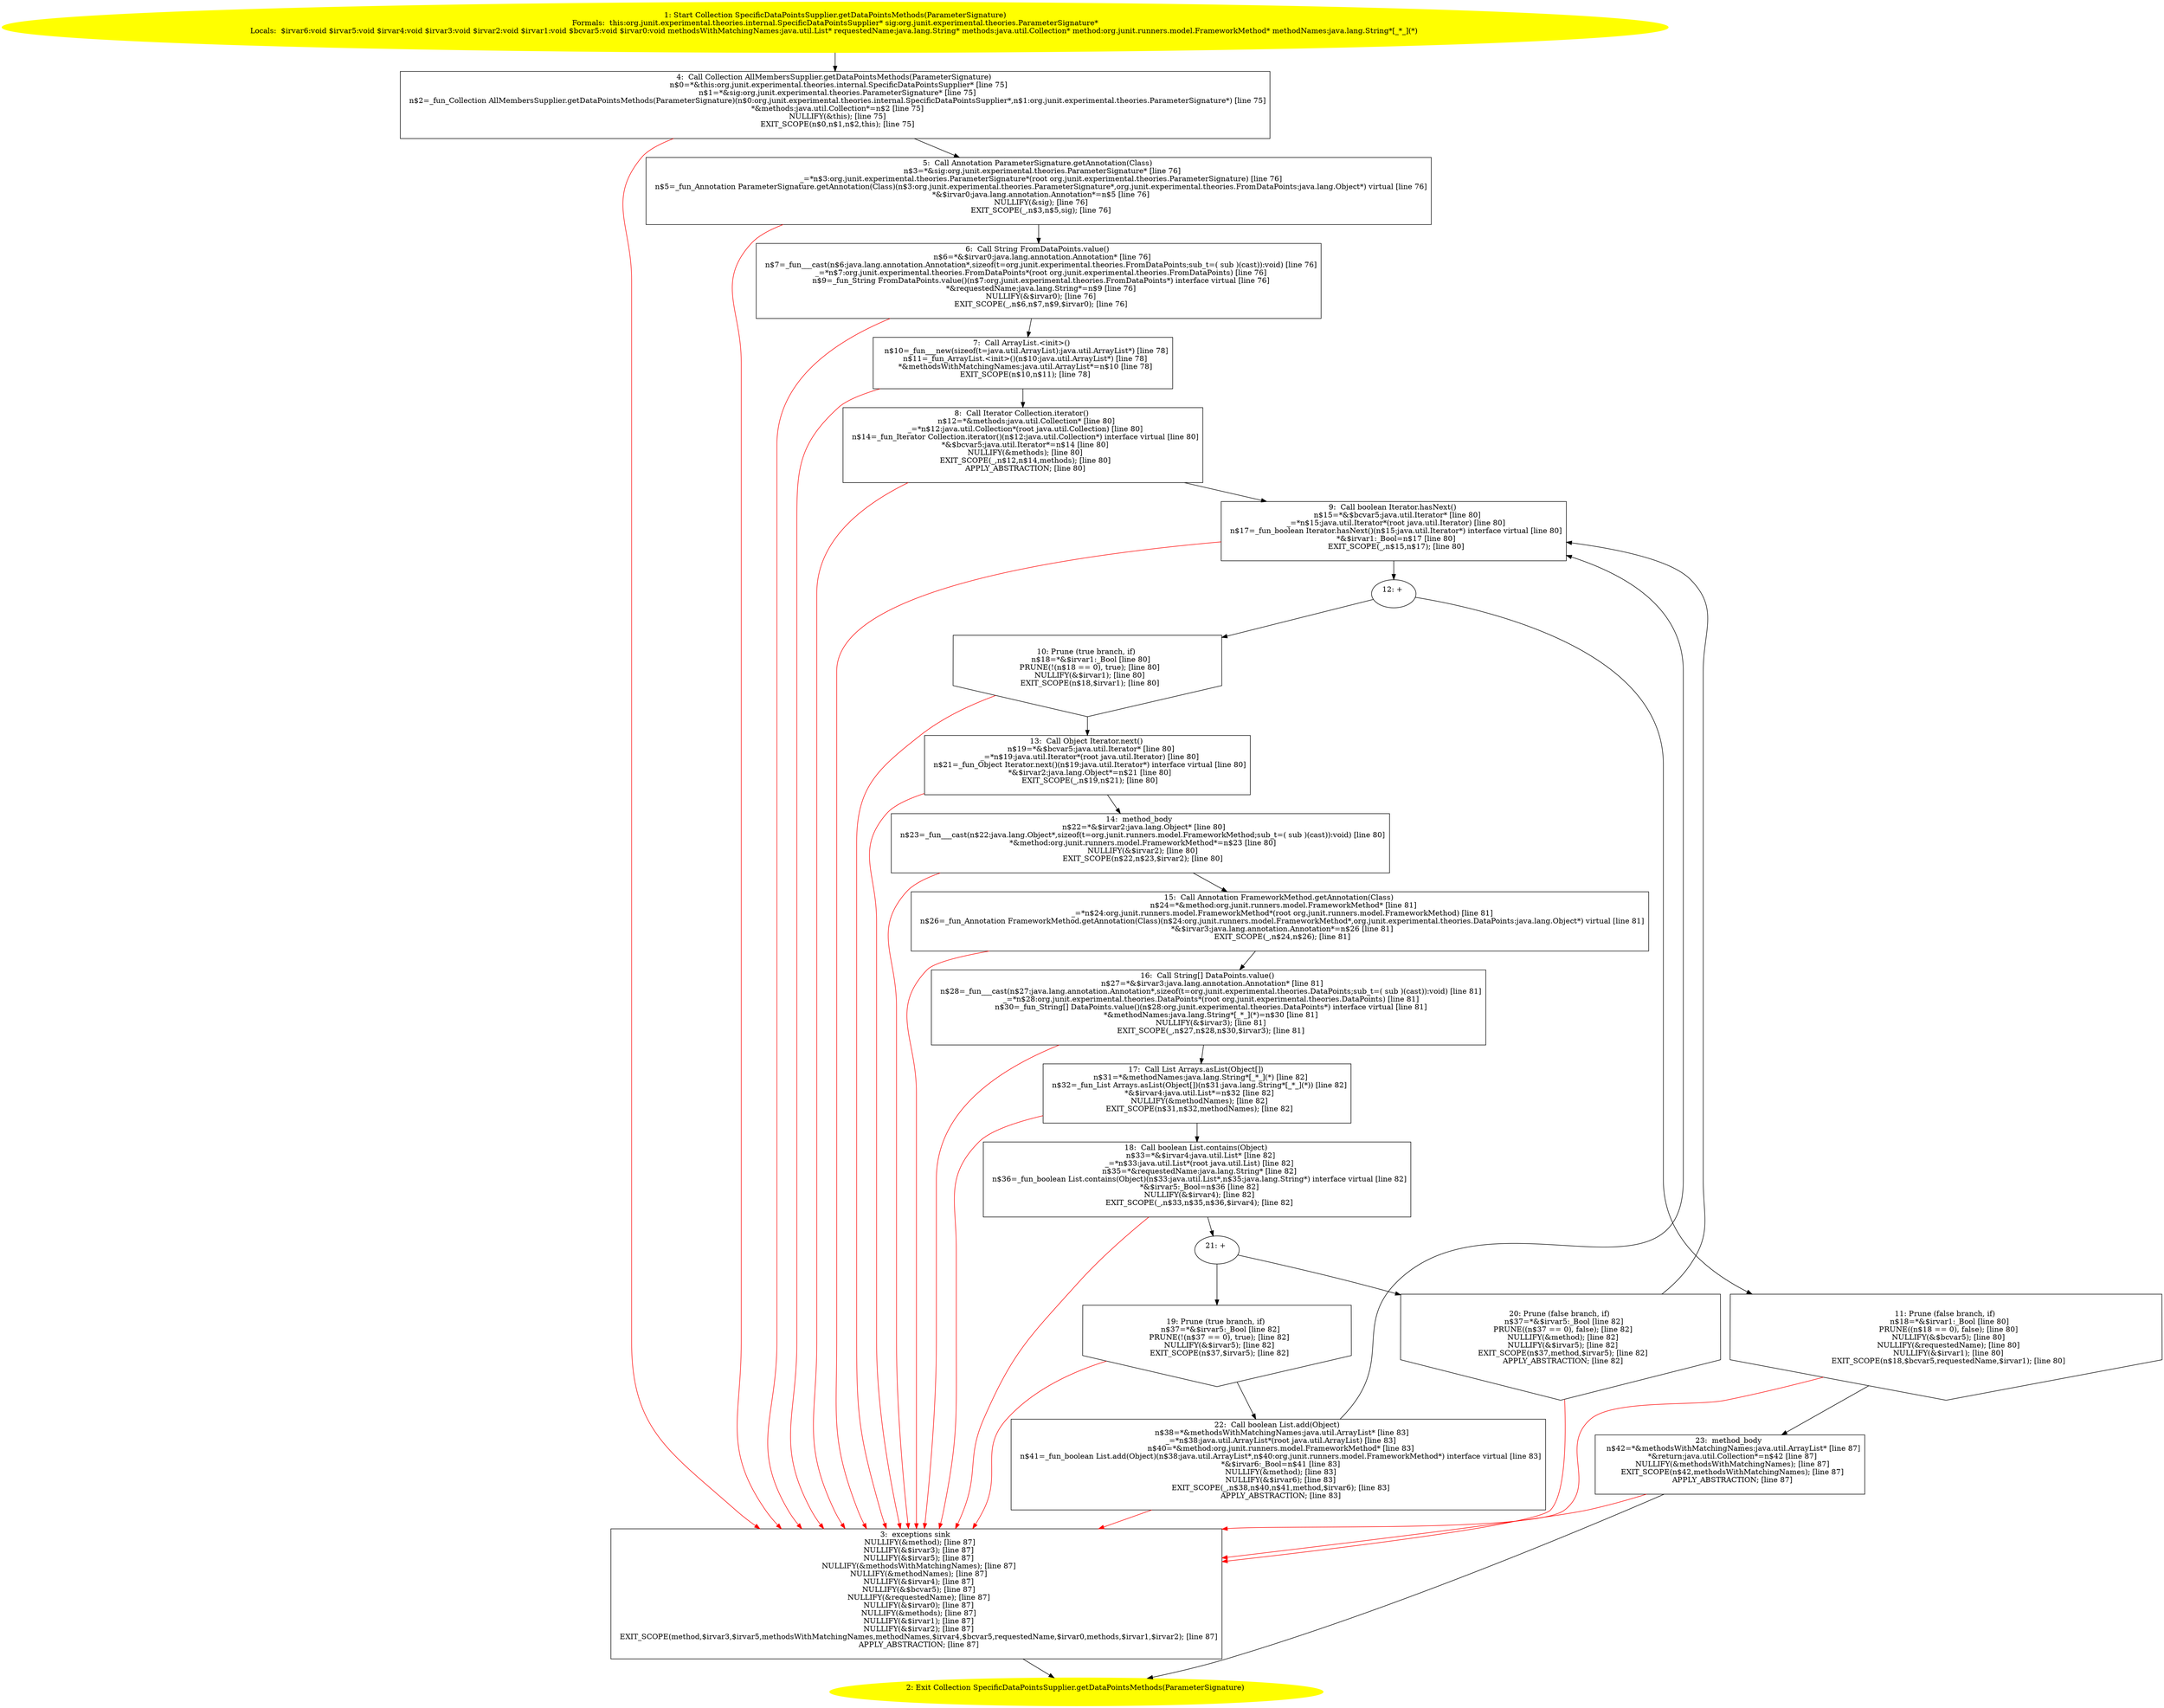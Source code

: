 /* @generated */
digraph cfg {
"org.junit.experimental.theories.internal.SpecificDataPointsSupplier.getDataPointsMethods(org.junit.e.a28d86aad6b02e3f958eb69016564e7b_1" [label="1: Start Collection SpecificDataPointsSupplier.getDataPointsMethods(ParameterSignature)\nFormals:  this:org.junit.experimental.theories.internal.SpecificDataPointsSupplier* sig:org.junit.experimental.theories.ParameterSignature*\nLocals:  $irvar6:void $irvar5:void $irvar4:void $irvar3:void $irvar2:void $irvar1:void $bcvar5:void $irvar0:void methodsWithMatchingNames:java.util.List* requestedName:java.lang.String* methods:java.util.Collection* method:org.junit.runners.model.FrameworkMethod* methodNames:java.lang.String*[_*_](*) \n  " color=yellow style=filled]
	

	 "org.junit.experimental.theories.internal.SpecificDataPointsSupplier.getDataPointsMethods(org.junit.e.a28d86aad6b02e3f958eb69016564e7b_1" -> "org.junit.experimental.theories.internal.SpecificDataPointsSupplier.getDataPointsMethods(org.junit.e.a28d86aad6b02e3f958eb69016564e7b_4" ;
"org.junit.experimental.theories.internal.SpecificDataPointsSupplier.getDataPointsMethods(org.junit.e.a28d86aad6b02e3f958eb69016564e7b_2" [label="2: Exit Collection SpecificDataPointsSupplier.getDataPointsMethods(ParameterSignature) \n  " color=yellow style=filled]
	

"org.junit.experimental.theories.internal.SpecificDataPointsSupplier.getDataPointsMethods(org.junit.e.a28d86aad6b02e3f958eb69016564e7b_3" [label="3:  exceptions sink \n   NULLIFY(&method); [line 87]\n  NULLIFY(&$irvar3); [line 87]\n  NULLIFY(&$irvar5); [line 87]\n  NULLIFY(&methodsWithMatchingNames); [line 87]\n  NULLIFY(&methodNames); [line 87]\n  NULLIFY(&$irvar4); [line 87]\n  NULLIFY(&$bcvar5); [line 87]\n  NULLIFY(&requestedName); [line 87]\n  NULLIFY(&$irvar0); [line 87]\n  NULLIFY(&methods); [line 87]\n  NULLIFY(&$irvar1); [line 87]\n  NULLIFY(&$irvar2); [line 87]\n  EXIT_SCOPE(method,$irvar3,$irvar5,methodsWithMatchingNames,methodNames,$irvar4,$bcvar5,requestedName,$irvar0,methods,$irvar1,$irvar2); [line 87]\n  APPLY_ABSTRACTION; [line 87]\n " shape="box"]
	

	 "org.junit.experimental.theories.internal.SpecificDataPointsSupplier.getDataPointsMethods(org.junit.e.a28d86aad6b02e3f958eb69016564e7b_3" -> "org.junit.experimental.theories.internal.SpecificDataPointsSupplier.getDataPointsMethods(org.junit.e.a28d86aad6b02e3f958eb69016564e7b_2" ;
"org.junit.experimental.theories.internal.SpecificDataPointsSupplier.getDataPointsMethods(org.junit.e.a28d86aad6b02e3f958eb69016564e7b_4" [label="4:  Call Collection AllMembersSupplier.getDataPointsMethods(ParameterSignature) \n   n$0=*&this:org.junit.experimental.theories.internal.SpecificDataPointsSupplier* [line 75]\n  n$1=*&sig:org.junit.experimental.theories.ParameterSignature* [line 75]\n  n$2=_fun_Collection AllMembersSupplier.getDataPointsMethods(ParameterSignature)(n$0:org.junit.experimental.theories.internal.SpecificDataPointsSupplier*,n$1:org.junit.experimental.theories.ParameterSignature*) [line 75]\n  *&methods:java.util.Collection*=n$2 [line 75]\n  NULLIFY(&this); [line 75]\n  EXIT_SCOPE(n$0,n$1,n$2,this); [line 75]\n " shape="box"]
	

	 "org.junit.experimental.theories.internal.SpecificDataPointsSupplier.getDataPointsMethods(org.junit.e.a28d86aad6b02e3f958eb69016564e7b_4" -> "org.junit.experimental.theories.internal.SpecificDataPointsSupplier.getDataPointsMethods(org.junit.e.a28d86aad6b02e3f958eb69016564e7b_5" ;
	 "org.junit.experimental.theories.internal.SpecificDataPointsSupplier.getDataPointsMethods(org.junit.e.a28d86aad6b02e3f958eb69016564e7b_4" -> "org.junit.experimental.theories.internal.SpecificDataPointsSupplier.getDataPointsMethods(org.junit.e.a28d86aad6b02e3f958eb69016564e7b_3" [color="red" ];
"org.junit.experimental.theories.internal.SpecificDataPointsSupplier.getDataPointsMethods(org.junit.e.a28d86aad6b02e3f958eb69016564e7b_5" [label="5:  Call Annotation ParameterSignature.getAnnotation(Class) \n   n$3=*&sig:org.junit.experimental.theories.ParameterSignature* [line 76]\n  _=*n$3:org.junit.experimental.theories.ParameterSignature*(root org.junit.experimental.theories.ParameterSignature) [line 76]\n  n$5=_fun_Annotation ParameterSignature.getAnnotation(Class)(n$3:org.junit.experimental.theories.ParameterSignature*,org.junit.experimental.theories.FromDataPoints:java.lang.Object*) virtual [line 76]\n  *&$irvar0:java.lang.annotation.Annotation*=n$5 [line 76]\n  NULLIFY(&sig); [line 76]\n  EXIT_SCOPE(_,n$3,n$5,sig); [line 76]\n " shape="box"]
	

	 "org.junit.experimental.theories.internal.SpecificDataPointsSupplier.getDataPointsMethods(org.junit.e.a28d86aad6b02e3f958eb69016564e7b_5" -> "org.junit.experimental.theories.internal.SpecificDataPointsSupplier.getDataPointsMethods(org.junit.e.a28d86aad6b02e3f958eb69016564e7b_6" ;
	 "org.junit.experimental.theories.internal.SpecificDataPointsSupplier.getDataPointsMethods(org.junit.e.a28d86aad6b02e3f958eb69016564e7b_5" -> "org.junit.experimental.theories.internal.SpecificDataPointsSupplier.getDataPointsMethods(org.junit.e.a28d86aad6b02e3f958eb69016564e7b_3" [color="red" ];
"org.junit.experimental.theories.internal.SpecificDataPointsSupplier.getDataPointsMethods(org.junit.e.a28d86aad6b02e3f958eb69016564e7b_6" [label="6:  Call String FromDataPoints.value() \n   n$6=*&$irvar0:java.lang.annotation.Annotation* [line 76]\n  n$7=_fun___cast(n$6:java.lang.annotation.Annotation*,sizeof(t=org.junit.experimental.theories.FromDataPoints;sub_t=( sub )(cast)):void) [line 76]\n  _=*n$7:org.junit.experimental.theories.FromDataPoints*(root org.junit.experimental.theories.FromDataPoints) [line 76]\n  n$9=_fun_String FromDataPoints.value()(n$7:org.junit.experimental.theories.FromDataPoints*) interface virtual [line 76]\n  *&requestedName:java.lang.String*=n$9 [line 76]\n  NULLIFY(&$irvar0); [line 76]\n  EXIT_SCOPE(_,n$6,n$7,n$9,$irvar0); [line 76]\n " shape="box"]
	

	 "org.junit.experimental.theories.internal.SpecificDataPointsSupplier.getDataPointsMethods(org.junit.e.a28d86aad6b02e3f958eb69016564e7b_6" -> "org.junit.experimental.theories.internal.SpecificDataPointsSupplier.getDataPointsMethods(org.junit.e.a28d86aad6b02e3f958eb69016564e7b_7" ;
	 "org.junit.experimental.theories.internal.SpecificDataPointsSupplier.getDataPointsMethods(org.junit.e.a28d86aad6b02e3f958eb69016564e7b_6" -> "org.junit.experimental.theories.internal.SpecificDataPointsSupplier.getDataPointsMethods(org.junit.e.a28d86aad6b02e3f958eb69016564e7b_3" [color="red" ];
"org.junit.experimental.theories.internal.SpecificDataPointsSupplier.getDataPointsMethods(org.junit.e.a28d86aad6b02e3f958eb69016564e7b_7" [label="7:  Call ArrayList.<init>() \n   n$10=_fun___new(sizeof(t=java.util.ArrayList):java.util.ArrayList*) [line 78]\n  n$11=_fun_ArrayList.<init>()(n$10:java.util.ArrayList*) [line 78]\n  *&methodsWithMatchingNames:java.util.ArrayList*=n$10 [line 78]\n  EXIT_SCOPE(n$10,n$11); [line 78]\n " shape="box"]
	

	 "org.junit.experimental.theories.internal.SpecificDataPointsSupplier.getDataPointsMethods(org.junit.e.a28d86aad6b02e3f958eb69016564e7b_7" -> "org.junit.experimental.theories.internal.SpecificDataPointsSupplier.getDataPointsMethods(org.junit.e.a28d86aad6b02e3f958eb69016564e7b_8" ;
	 "org.junit.experimental.theories.internal.SpecificDataPointsSupplier.getDataPointsMethods(org.junit.e.a28d86aad6b02e3f958eb69016564e7b_7" -> "org.junit.experimental.theories.internal.SpecificDataPointsSupplier.getDataPointsMethods(org.junit.e.a28d86aad6b02e3f958eb69016564e7b_3" [color="red" ];
"org.junit.experimental.theories.internal.SpecificDataPointsSupplier.getDataPointsMethods(org.junit.e.a28d86aad6b02e3f958eb69016564e7b_8" [label="8:  Call Iterator Collection.iterator() \n   n$12=*&methods:java.util.Collection* [line 80]\n  _=*n$12:java.util.Collection*(root java.util.Collection) [line 80]\n  n$14=_fun_Iterator Collection.iterator()(n$12:java.util.Collection*) interface virtual [line 80]\n  *&$bcvar5:java.util.Iterator*=n$14 [line 80]\n  NULLIFY(&methods); [line 80]\n  EXIT_SCOPE(_,n$12,n$14,methods); [line 80]\n  APPLY_ABSTRACTION; [line 80]\n " shape="box"]
	

	 "org.junit.experimental.theories.internal.SpecificDataPointsSupplier.getDataPointsMethods(org.junit.e.a28d86aad6b02e3f958eb69016564e7b_8" -> "org.junit.experimental.theories.internal.SpecificDataPointsSupplier.getDataPointsMethods(org.junit.e.a28d86aad6b02e3f958eb69016564e7b_9" ;
	 "org.junit.experimental.theories.internal.SpecificDataPointsSupplier.getDataPointsMethods(org.junit.e.a28d86aad6b02e3f958eb69016564e7b_8" -> "org.junit.experimental.theories.internal.SpecificDataPointsSupplier.getDataPointsMethods(org.junit.e.a28d86aad6b02e3f958eb69016564e7b_3" [color="red" ];
"org.junit.experimental.theories.internal.SpecificDataPointsSupplier.getDataPointsMethods(org.junit.e.a28d86aad6b02e3f958eb69016564e7b_9" [label="9:  Call boolean Iterator.hasNext() \n   n$15=*&$bcvar5:java.util.Iterator* [line 80]\n  _=*n$15:java.util.Iterator*(root java.util.Iterator) [line 80]\n  n$17=_fun_boolean Iterator.hasNext()(n$15:java.util.Iterator*) interface virtual [line 80]\n  *&$irvar1:_Bool=n$17 [line 80]\n  EXIT_SCOPE(_,n$15,n$17); [line 80]\n " shape="box"]
	

	 "org.junit.experimental.theories.internal.SpecificDataPointsSupplier.getDataPointsMethods(org.junit.e.a28d86aad6b02e3f958eb69016564e7b_9" -> "org.junit.experimental.theories.internal.SpecificDataPointsSupplier.getDataPointsMethods(org.junit.e.a28d86aad6b02e3f958eb69016564e7b_12" ;
	 "org.junit.experimental.theories.internal.SpecificDataPointsSupplier.getDataPointsMethods(org.junit.e.a28d86aad6b02e3f958eb69016564e7b_9" -> "org.junit.experimental.theories.internal.SpecificDataPointsSupplier.getDataPointsMethods(org.junit.e.a28d86aad6b02e3f958eb69016564e7b_3" [color="red" ];
"org.junit.experimental.theories.internal.SpecificDataPointsSupplier.getDataPointsMethods(org.junit.e.a28d86aad6b02e3f958eb69016564e7b_10" [label="10: Prune (true branch, if) \n   n$18=*&$irvar1:_Bool [line 80]\n  PRUNE(!(n$18 == 0), true); [line 80]\n  NULLIFY(&$irvar1); [line 80]\n  EXIT_SCOPE(n$18,$irvar1); [line 80]\n " shape="invhouse"]
	

	 "org.junit.experimental.theories.internal.SpecificDataPointsSupplier.getDataPointsMethods(org.junit.e.a28d86aad6b02e3f958eb69016564e7b_10" -> "org.junit.experimental.theories.internal.SpecificDataPointsSupplier.getDataPointsMethods(org.junit.e.a28d86aad6b02e3f958eb69016564e7b_13" ;
	 "org.junit.experimental.theories.internal.SpecificDataPointsSupplier.getDataPointsMethods(org.junit.e.a28d86aad6b02e3f958eb69016564e7b_10" -> "org.junit.experimental.theories.internal.SpecificDataPointsSupplier.getDataPointsMethods(org.junit.e.a28d86aad6b02e3f958eb69016564e7b_3" [color="red" ];
"org.junit.experimental.theories.internal.SpecificDataPointsSupplier.getDataPointsMethods(org.junit.e.a28d86aad6b02e3f958eb69016564e7b_11" [label="11: Prune (false branch, if) \n   n$18=*&$irvar1:_Bool [line 80]\n  PRUNE((n$18 == 0), false); [line 80]\n  NULLIFY(&$bcvar5); [line 80]\n  NULLIFY(&requestedName); [line 80]\n  NULLIFY(&$irvar1); [line 80]\n  EXIT_SCOPE(n$18,$bcvar5,requestedName,$irvar1); [line 80]\n " shape="invhouse"]
	

	 "org.junit.experimental.theories.internal.SpecificDataPointsSupplier.getDataPointsMethods(org.junit.e.a28d86aad6b02e3f958eb69016564e7b_11" -> "org.junit.experimental.theories.internal.SpecificDataPointsSupplier.getDataPointsMethods(org.junit.e.a28d86aad6b02e3f958eb69016564e7b_23" ;
	 "org.junit.experimental.theories.internal.SpecificDataPointsSupplier.getDataPointsMethods(org.junit.e.a28d86aad6b02e3f958eb69016564e7b_11" -> "org.junit.experimental.theories.internal.SpecificDataPointsSupplier.getDataPointsMethods(org.junit.e.a28d86aad6b02e3f958eb69016564e7b_3" [color="red" ];
"org.junit.experimental.theories.internal.SpecificDataPointsSupplier.getDataPointsMethods(org.junit.e.a28d86aad6b02e3f958eb69016564e7b_12" [label="12: + \n  " ]
	

	 "org.junit.experimental.theories.internal.SpecificDataPointsSupplier.getDataPointsMethods(org.junit.e.a28d86aad6b02e3f958eb69016564e7b_12" -> "org.junit.experimental.theories.internal.SpecificDataPointsSupplier.getDataPointsMethods(org.junit.e.a28d86aad6b02e3f958eb69016564e7b_10" ;
	 "org.junit.experimental.theories.internal.SpecificDataPointsSupplier.getDataPointsMethods(org.junit.e.a28d86aad6b02e3f958eb69016564e7b_12" -> "org.junit.experimental.theories.internal.SpecificDataPointsSupplier.getDataPointsMethods(org.junit.e.a28d86aad6b02e3f958eb69016564e7b_11" ;
"org.junit.experimental.theories.internal.SpecificDataPointsSupplier.getDataPointsMethods(org.junit.e.a28d86aad6b02e3f958eb69016564e7b_13" [label="13:  Call Object Iterator.next() \n   n$19=*&$bcvar5:java.util.Iterator* [line 80]\n  _=*n$19:java.util.Iterator*(root java.util.Iterator) [line 80]\n  n$21=_fun_Object Iterator.next()(n$19:java.util.Iterator*) interface virtual [line 80]\n  *&$irvar2:java.lang.Object*=n$21 [line 80]\n  EXIT_SCOPE(_,n$19,n$21); [line 80]\n " shape="box"]
	

	 "org.junit.experimental.theories.internal.SpecificDataPointsSupplier.getDataPointsMethods(org.junit.e.a28d86aad6b02e3f958eb69016564e7b_13" -> "org.junit.experimental.theories.internal.SpecificDataPointsSupplier.getDataPointsMethods(org.junit.e.a28d86aad6b02e3f958eb69016564e7b_14" ;
	 "org.junit.experimental.theories.internal.SpecificDataPointsSupplier.getDataPointsMethods(org.junit.e.a28d86aad6b02e3f958eb69016564e7b_13" -> "org.junit.experimental.theories.internal.SpecificDataPointsSupplier.getDataPointsMethods(org.junit.e.a28d86aad6b02e3f958eb69016564e7b_3" [color="red" ];
"org.junit.experimental.theories.internal.SpecificDataPointsSupplier.getDataPointsMethods(org.junit.e.a28d86aad6b02e3f958eb69016564e7b_14" [label="14:  method_body \n   n$22=*&$irvar2:java.lang.Object* [line 80]\n  n$23=_fun___cast(n$22:java.lang.Object*,sizeof(t=org.junit.runners.model.FrameworkMethod;sub_t=( sub )(cast)):void) [line 80]\n  *&method:org.junit.runners.model.FrameworkMethod*=n$23 [line 80]\n  NULLIFY(&$irvar2); [line 80]\n  EXIT_SCOPE(n$22,n$23,$irvar2); [line 80]\n " shape="box"]
	

	 "org.junit.experimental.theories.internal.SpecificDataPointsSupplier.getDataPointsMethods(org.junit.e.a28d86aad6b02e3f958eb69016564e7b_14" -> "org.junit.experimental.theories.internal.SpecificDataPointsSupplier.getDataPointsMethods(org.junit.e.a28d86aad6b02e3f958eb69016564e7b_15" ;
	 "org.junit.experimental.theories.internal.SpecificDataPointsSupplier.getDataPointsMethods(org.junit.e.a28d86aad6b02e3f958eb69016564e7b_14" -> "org.junit.experimental.theories.internal.SpecificDataPointsSupplier.getDataPointsMethods(org.junit.e.a28d86aad6b02e3f958eb69016564e7b_3" [color="red" ];
"org.junit.experimental.theories.internal.SpecificDataPointsSupplier.getDataPointsMethods(org.junit.e.a28d86aad6b02e3f958eb69016564e7b_15" [label="15:  Call Annotation FrameworkMethod.getAnnotation(Class) \n   n$24=*&method:org.junit.runners.model.FrameworkMethod* [line 81]\n  _=*n$24:org.junit.runners.model.FrameworkMethod*(root org.junit.runners.model.FrameworkMethod) [line 81]\n  n$26=_fun_Annotation FrameworkMethod.getAnnotation(Class)(n$24:org.junit.runners.model.FrameworkMethod*,org.junit.experimental.theories.DataPoints:java.lang.Object*) virtual [line 81]\n  *&$irvar3:java.lang.annotation.Annotation*=n$26 [line 81]\n  EXIT_SCOPE(_,n$24,n$26); [line 81]\n " shape="box"]
	

	 "org.junit.experimental.theories.internal.SpecificDataPointsSupplier.getDataPointsMethods(org.junit.e.a28d86aad6b02e3f958eb69016564e7b_15" -> "org.junit.experimental.theories.internal.SpecificDataPointsSupplier.getDataPointsMethods(org.junit.e.a28d86aad6b02e3f958eb69016564e7b_16" ;
	 "org.junit.experimental.theories.internal.SpecificDataPointsSupplier.getDataPointsMethods(org.junit.e.a28d86aad6b02e3f958eb69016564e7b_15" -> "org.junit.experimental.theories.internal.SpecificDataPointsSupplier.getDataPointsMethods(org.junit.e.a28d86aad6b02e3f958eb69016564e7b_3" [color="red" ];
"org.junit.experimental.theories.internal.SpecificDataPointsSupplier.getDataPointsMethods(org.junit.e.a28d86aad6b02e3f958eb69016564e7b_16" [label="16:  Call String[] DataPoints.value() \n   n$27=*&$irvar3:java.lang.annotation.Annotation* [line 81]\n  n$28=_fun___cast(n$27:java.lang.annotation.Annotation*,sizeof(t=org.junit.experimental.theories.DataPoints;sub_t=( sub )(cast)):void) [line 81]\n  _=*n$28:org.junit.experimental.theories.DataPoints*(root org.junit.experimental.theories.DataPoints) [line 81]\n  n$30=_fun_String[] DataPoints.value()(n$28:org.junit.experimental.theories.DataPoints*) interface virtual [line 81]\n  *&methodNames:java.lang.String*[_*_](*)=n$30 [line 81]\n  NULLIFY(&$irvar3); [line 81]\n  EXIT_SCOPE(_,n$27,n$28,n$30,$irvar3); [line 81]\n " shape="box"]
	

	 "org.junit.experimental.theories.internal.SpecificDataPointsSupplier.getDataPointsMethods(org.junit.e.a28d86aad6b02e3f958eb69016564e7b_16" -> "org.junit.experimental.theories.internal.SpecificDataPointsSupplier.getDataPointsMethods(org.junit.e.a28d86aad6b02e3f958eb69016564e7b_17" ;
	 "org.junit.experimental.theories.internal.SpecificDataPointsSupplier.getDataPointsMethods(org.junit.e.a28d86aad6b02e3f958eb69016564e7b_16" -> "org.junit.experimental.theories.internal.SpecificDataPointsSupplier.getDataPointsMethods(org.junit.e.a28d86aad6b02e3f958eb69016564e7b_3" [color="red" ];
"org.junit.experimental.theories.internal.SpecificDataPointsSupplier.getDataPointsMethods(org.junit.e.a28d86aad6b02e3f958eb69016564e7b_17" [label="17:  Call List Arrays.asList(Object[]) \n   n$31=*&methodNames:java.lang.String*[_*_](*) [line 82]\n  n$32=_fun_List Arrays.asList(Object[])(n$31:java.lang.String*[_*_](*)) [line 82]\n  *&$irvar4:java.util.List*=n$32 [line 82]\n  NULLIFY(&methodNames); [line 82]\n  EXIT_SCOPE(n$31,n$32,methodNames); [line 82]\n " shape="box"]
	

	 "org.junit.experimental.theories.internal.SpecificDataPointsSupplier.getDataPointsMethods(org.junit.e.a28d86aad6b02e3f958eb69016564e7b_17" -> "org.junit.experimental.theories.internal.SpecificDataPointsSupplier.getDataPointsMethods(org.junit.e.a28d86aad6b02e3f958eb69016564e7b_18" ;
	 "org.junit.experimental.theories.internal.SpecificDataPointsSupplier.getDataPointsMethods(org.junit.e.a28d86aad6b02e3f958eb69016564e7b_17" -> "org.junit.experimental.theories.internal.SpecificDataPointsSupplier.getDataPointsMethods(org.junit.e.a28d86aad6b02e3f958eb69016564e7b_3" [color="red" ];
"org.junit.experimental.theories.internal.SpecificDataPointsSupplier.getDataPointsMethods(org.junit.e.a28d86aad6b02e3f958eb69016564e7b_18" [label="18:  Call boolean List.contains(Object) \n   n$33=*&$irvar4:java.util.List* [line 82]\n  _=*n$33:java.util.List*(root java.util.List) [line 82]\n  n$35=*&requestedName:java.lang.String* [line 82]\n  n$36=_fun_boolean List.contains(Object)(n$33:java.util.List*,n$35:java.lang.String*) interface virtual [line 82]\n  *&$irvar5:_Bool=n$36 [line 82]\n  NULLIFY(&$irvar4); [line 82]\n  EXIT_SCOPE(_,n$33,n$35,n$36,$irvar4); [line 82]\n " shape="box"]
	

	 "org.junit.experimental.theories.internal.SpecificDataPointsSupplier.getDataPointsMethods(org.junit.e.a28d86aad6b02e3f958eb69016564e7b_18" -> "org.junit.experimental.theories.internal.SpecificDataPointsSupplier.getDataPointsMethods(org.junit.e.a28d86aad6b02e3f958eb69016564e7b_21" ;
	 "org.junit.experimental.theories.internal.SpecificDataPointsSupplier.getDataPointsMethods(org.junit.e.a28d86aad6b02e3f958eb69016564e7b_18" -> "org.junit.experimental.theories.internal.SpecificDataPointsSupplier.getDataPointsMethods(org.junit.e.a28d86aad6b02e3f958eb69016564e7b_3" [color="red" ];
"org.junit.experimental.theories.internal.SpecificDataPointsSupplier.getDataPointsMethods(org.junit.e.a28d86aad6b02e3f958eb69016564e7b_19" [label="19: Prune (true branch, if) \n   n$37=*&$irvar5:_Bool [line 82]\n  PRUNE(!(n$37 == 0), true); [line 82]\n  NULLIFY(&$irvar5); [line 82]\n  EXIT_SCOPE(n$37,$irvar5); [line 82]\n " shape="invhouse"]
	

	 "org.junit.experimental.theories.internal.SpecificDataPointsSupplier.getDataPointsMethods(org.junit.e.a28d86aad6b02e3f958eb69016564e7b_19" -> "org.junit.experimental.theories.internal.SpecificDataPointsSupplier.getDataPointsMethods(org.junit.e.a28d86aad6b02e3f958eb69016564e7b_22" ;
	 "org.junit.experimental.theories.internal.SpecificDataPointsSupplier.getDataPointsMethods(org.junit.e.a28d86aad6b02e3f958eb69016564e7b_19" -> "org.junit.experimental.theories.internal.SpecificDataPointsSupplier.getDataPointsMethods(org.junit.e.a28d86aad6b02e3f958eb69016564e7b_3" [color="red" ];
"org.junit.experimental.theories.internal.SpecificDataPointsSupplier.getDataPointsMethods(org.junit.e.a28d86aad6b02e3f958eb69016564e7b_20" [label="20: Prune (false branch, if) \n   n$37=*&$irvar5:_Bool [line 82]\n  PRUNE((n$37 == 0), false); [line 82]\n  NULLIFY(&method); [line 82]\n  NULLIFY(&$irvar5); [line 82]\n  EXIT_SCOPE(n$37,method,$irvar5); [line 82]\n  APPLY_ABSTRACTION; [line 82]\n " shape="invhouse"]
	

	 "org.junit.experimental.theories.internal.SpecificDataPointsSupplier.getDataPointsMethods(org.junit.e.a28d86aad6b02e3f958eb69016564e7b_20" -> "org.junit.experimental.theories.internal.SpecificDataPointsSupplier.getDataPointsMethods(org.junit.e.a28d86aad6b02e3f958eb69016564e7b_9" ;
	 "org.junit.experimental.theories.internal.SpecificDataPointsSupplier.getDataPointsMethods(org.junit.e.a28d86aad6b02e3f958eb69016564e7b_20" -> "org.junit.experimental.theories.internal.SpecificDataPointsSupplier.getDataPointsMethods(org.junit.e.a28d86aad6b02e3f958eb69016564e7b_3" [color="red" ];
"org.junit.experimental.theories.internal.SpecificDataPointsSupplier.getDataPointsMethods(org.junit.e.a28d86aad6b02e3f958eb69016564e7b_21" [label="21: + \n  " ]
	

	 "org.junit.experimental.theories.internal.SpecificDataPointsSupplier.getDataPointsMethods(org.junit.e.a28d86aad6b02e3f958eb69016564e7b_21" -> "org.junit.experimental.theories.internal.SpecificDataPointsSupplier.getDataPointsMethods(org.junit.e.a28d86aad6b02e3f958eb69016564e7b_19" ;
	 "org.junit.experimental.theories.internal.SpecificDataPointsSupplier.getDataPointsMethods(org.junit.e.a28d86aad6b02e3f958eb69016564e7b_21" -> "org.junit.experimental.theories.internal.SpecificDataPointsSupplier.getDataPointsMethods(org.junit.e.a28d86aad6b02e3f958eb69016564e7b_20" ;
"org.junit.experimental.theories.internal.SpecificDataPointsSupplier.getDataPointsMethods(org.junit.e.a28d86aad6b02e3f958eb69016564e7b_22" [label="22:  Call boolean List.add(Object) \n   n$38=*&methodsWithMatchingNames:java.util.ArrayList* [line 83]\n  _=*n$38:java.util.ArrayList*(root java.util.ArrayList) [line 83]\n  n$40=*&method:org.junit.runners.model.FrameworkMethod* [line 83]\n  n$41=_fun_boolean List.add(Object)(n$38:java.util.ArrayList*,n$40:org.junit.runners.model.FrameworkMethod*) interface virtual [line 83]\n  *&$irvar6:_Bool=n$41 [line 83]\n  NULLIFY(&method); [line 83]\n  NULLIFY(&$irvar6); [line 83]\n  EXIT_SCOPE(_,n$38,n$40,n$41,method,$irvar6); [line 83]\n  APPLY_ABSTRACTION; [line 83]\n " shape="box"]
	

	 "org.junit.experimental.theories.internal.SpecificDataPointsSupplier.getDataPointsMethods(org.junit.e.a28d86aad6b02e3f958eb69016564e7b_22" -> "org.junit.experimental.theories.internal.SpecificDataPointsSupplier.getDataPointsMethods(org.junit.e.a28d86aad6b02e3f958eb69016564e7b_9" ;
	 "org.junit.experimental.theories.internal.SpecificDataPointsSupplier.getDataPointsMethods(org.junit.e.a28d86aad6b02e3f958eb69016564e7b_22" -> "org.junit.experimental.theories.internal.SpecificDataPointsSupplier.getDataPointsMethods(org.junit.e.a28d86aad6b02e3f958eb69016564e7b_3" [color="red" ];
"org.junit.experimental.theories.internal.SpecificDataPointsSupplier.getDataPointsMethods(org.junit.e.a28d86aad6b02e3f958eb69016564e7b_23" [label="23:  method_body \n   n$42=*&methodsWithMatchingNames:java.util.ArrayList* [line 87]\n  *&return:java.util.Collection*=n$42 [line 87]\n  NULLIFY(&methodsWithMatchingNames); [line 87]\n  EXIT_SCOPE(n$42,methodsWithMatchingNames); [line 87]\n  APPLY_ABSTRACTION; [line 87]\n " shape="box"]
	

	 "org.junit.experimental.theories.internal.SpecificDataPointsSupplier.getDataPointsMethods(org.junit.e.a28d86aad6b02e3f958eb69016564e7b_23" -> "org.junit.experimental.theories.internal.SpecificDataPointsSupplier.getDataPointsMethods(org.junit.e.a28d86aad6b02e3f958eb69016564e7b_2" ;
	 "org.junit.experimental.theories.internal.SpecificDataPointsSupplier.getDataPointsMethods(org.junit.e.a28d86aad6b02e3f958eb69016564e7b_23" -> "org.junit.experimental.theories.internal.SpecificDataPointsSupplier.getDataPointsMethods(org.junit.e.a28d86aad6b02e3f958eb69016564e7b_3" [color="red" ];
}
